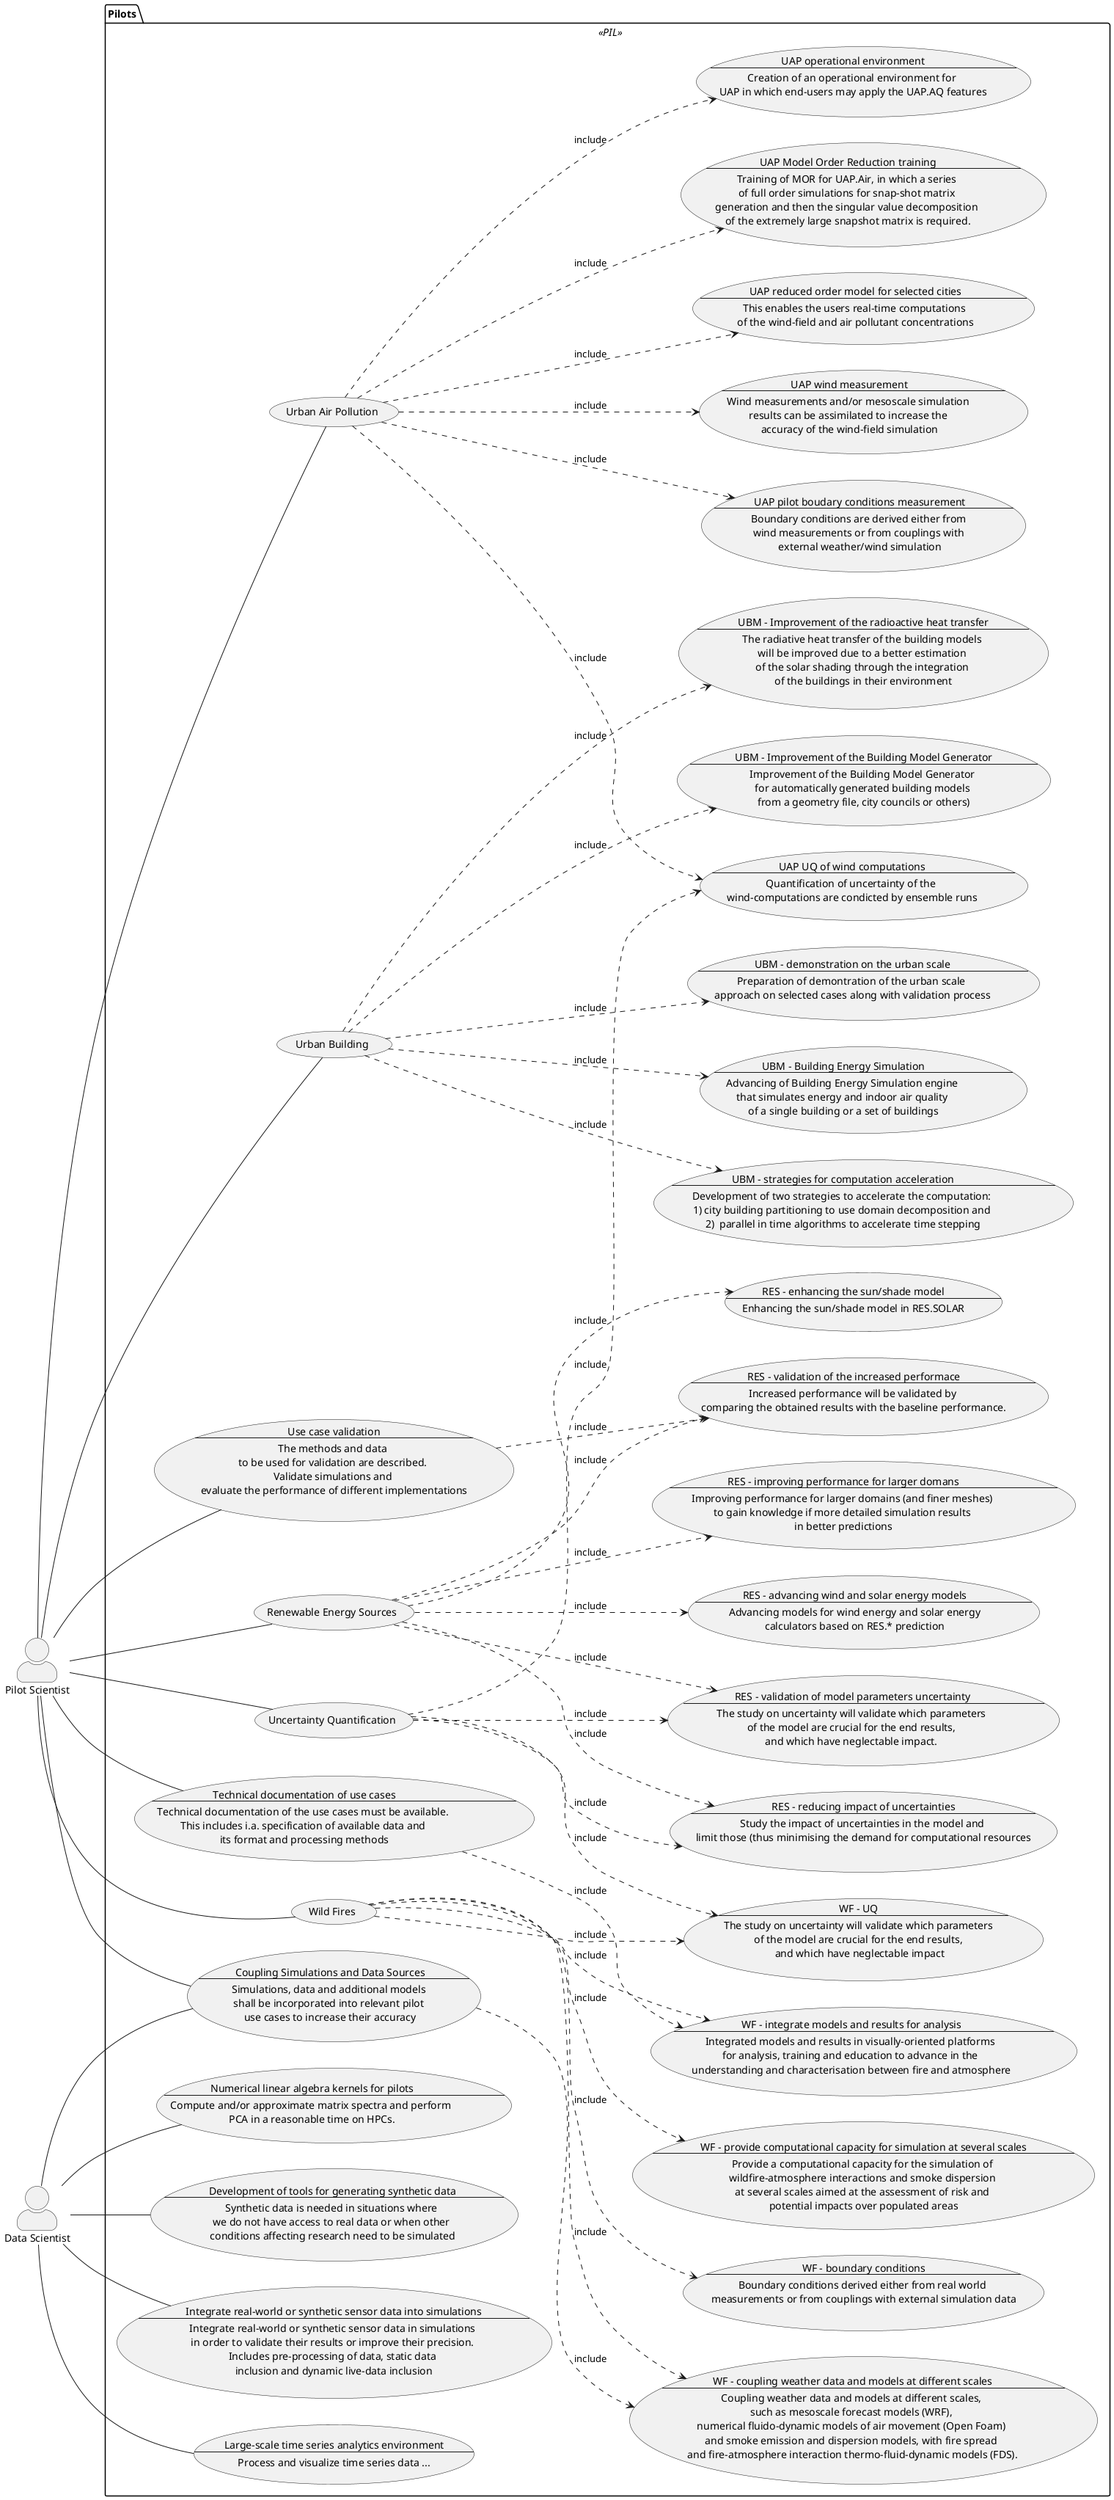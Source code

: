 @startuml hidalgo2_pilots
left to right direction
skinparam actorStyle awesome

'actors
actor "Pilot Scientist" as pilot_scientist
actor "Data Scientist" as data_scientist

'packages

package "Pilots" << PIL >> {
    left to right direction


    usecase SCOPIL001 as "
    Coupling Simulations and Data Sources
    --
    Simulations, data and additional models 
    shall be incorporated into relevant pilot 
    use cases to increase their accuracy
    "

    usecase SCOPIL002 as "
    Development of tools for generating synthetic data
    --
    Synthetic data is needed in situations where 
    we do not have access to real data or when other 
    conditions affecting research need to be simulated
    "

    usecase SCOPIL003 as "
    Integrate real-world or synthetic sensor data into simulations
    --
    Integrate real-world or synthetic sensor data in simulations 
    in order to validate their results or improve their precision. 
    Includes pre-processing of data, static data 
    inclusion and dynamic live-data inclusion
    "

    usecase SCOPIL004 as "
    Use case validation
    --
    The methods and data 
    to be used for validation are described. 
    Validate simulations and 
    evaluate the performance of different implementations
    "

    usecase SCOPIL005 as "
    Large-scale time series analytics environment
    --
    Process and visualize time series data ...
    "

    usecase SCOPIL006 as "
    Numerical linear algebra kernels for pilots
    --
    Compute and/or approximate matrix spectra and perform 
    PCA in a reasonable time on HPCs.
    "

    usecase SCOPIL007 as "
    UAP pilot boudary conditions measurement
    --
    Boundary conditions are derived either from 
    wind measurements or from couplings with 
    external weather/wind simulation
    "

    usecase SCOPIL008 as "
    UAP wind measurement
    --
    Wind measurements and/or mesoscale simulation 
    results can be assimilated to increase the 
    accuracy of the wind-field simulation
    "

    usecase SCOPIL009 as "
    UAP UQ of wind computations
    --
    Quantification of uncertainty of the 
    wind-computations are condicted by ensemble runs
    "

    usecase SCOPIL010 as "
    UAP operational environment
    --
    Creation of an operational environment for 
    UAP in which end-users may apply the UAP.AQ features
    "

    usecase SCOPIL011 as "
    UAP reduced order model for selected cities
    --
    This enables the users real-time computations 
    of the wind-field and air pollutant concentrations
    "

    usecase SCOPIL012 as "
    UAP Model Order Reduction training
    --
    Training of MOR for UAP.Air, in which a series 
    of full order simulations for snap-shot matrix 
    generation and then the singular value decomposition 
    of the extremely large snapshot matrix is required.
    "

    usecase SCOPIL013 as "
    UBM - Building Energy Simulation
    --
    Advancing of Building Energy Simulation engine 
    that simulates energy and indoor air quality 
    of a single building or a set of buildings
    "

    usecase SCOPIL014 as "
    UBM - Improvement of the Building Model Generator
    --
    Improvement of the Building Model Generator 
    for automatically generated building models 
    from a geometry file, city councils or others)
    "

    usecase SCOPIL015 as "
    UBM - Improvement of the radioactive heat transfer
    --
    The radiative heat transfer of the building models 
    will be improved due to a better estimation 
    of the solar shading through the integration 
    of the buildings in their environment
    "

    usecase SCOPIL016 as "
    UBM - strategies for computation acceleration
    --
    Development of two strategies to accelerate the computation: 
    1) city building partitioning to use domain decomposition and 
    2)  parallel in time algorithms to accelerate time stepping
    "

    usecase SCOPIL017 as "
    UBM - demonstration on the urban scale
    --
    Preparation of demontration of the urban scale 
    approach on selected cases along with validation process
    "

    usecase SCOPIL018 as "
    RES - advancing wind and solar energy models
    --
    Advancing models for wind energy and solar energy
    calculators based on RES.* prediction
    "

    usecase SCOPIL019 as "
    RES - reducing impact of uncertainties
    --
    Study the impact of uncertainties in the model and 
    limit those (thus minimising the demand for computational resources
    "

    usecase SCOPIL020 as "
    RES - improving performance for larger domans
    --
    Improving performance for larger domains (and finer meshes) 
    to gain knowledge if more detailed simulation results 
    in better predictions
    "

    usecase SCOPIL021 as "
    RES - enhancing the sun/shade model
    --
    Enhancing the sun/shade model in RES.SOLAR
    "

    usecase SCOPIL022 as "
    RES - validation of the increased performace
    --
    Increased performance will be validated by 
    comparing the obtained results with the baseline performance.
    "

    usecase SCOPIL023 as "
    RES - validation of model parameters uncertainty
    --
    The study on uncertainty will validate which parameters 
    of the model are crucial for the end results, 
    and which have neglectable impact. 
    "

    usecase SCOPIL024 as "
    WF - provide computational capacity for simulation at several scales
    --
    Provide a computational capacity for the simulation of 
    wildfire-atmosphere interactions and smoke dispersion 
    at several scales aimed at the assessment of risk and 
    potential impacts over populated areas
    "

    usecase SCOPIL025 as "
    WF - integrate models and results for analysis
    --
    Integrated models and results in visually-oriented platforms 
    for analysis, training and education to advance in the 
    understanding and characterisation between fire and atmosphere
    "

    usecase SCOPIL026 as "
    WF - coupling weather data and models at different scales
    --
    Coupling weather data and models at different scales, 
    such as mesoscale forecast models (WRF), 
    numerical fluido-dynamic models of air movement (Open Foam) 
    and smoke emission and dispersion models, with fire spread 
    and fire-atmosphere interaction thermo-fluid-dynamic models (FDS).
    "

    usecase SCOPIL027 as "
    WF – boundary conditions
    --
    Boundary conditions derived either from real world 
    measurements or from couplings with external simulation data
    "

    usecase SCOPIL028 as "
    WF – UQ 
    --
    The study on uncertainty will validate which parameters 
    of the model are crucial for the end results, 
    and which have neglectable impact
    "

    usecase SCOPIL029 as "
    Technical documentation of use cases
    --
    Technical documentation of the use cases must be available. 
    This includes i.a. specification of available data and 
    its format and processing methods
    "

    usecase SCOPIL030 as "Wild Fires"
    usecase SCOPIL032 as "Urban Air Pollution"
    usecase SCOPIL033 as "Urban Building"
    usecase SCOPIL034 as "Renewable Energy Sources"

    usecase SCOPIL031 as "
    Uncertainty Quantification
    "

    SCOPIL004 .d.> SCOPIL022 : include

    SCOPIL031 .d.> SCOPIL009 : include
    SCOPIL031 .d.> SCOPIL019 : include
    SCOPIL031 .d.> SCOPIL023 : include
    SCOPIL031 .d.> SCOPIL028 : include

    SCOPIL029 .d.> SCOPIL025 : include

    SCOPIL001 .d.> SCOPIL026 : include

    SCOPIL030 .d.> SCOPIL024 : include
    SCOPIL030 .d.> SCOPIL025 : include
    SCOPIL030 .d.> SCOPIL026 : include
    SCOPIL030 .d.> SCOPIL027 : include
    SCOPIL030 .d.> SCOPIL028 : include

    SCOPIL032 .d.> SCOPIL007 : include
    SCOPIL032 .d.> SCOPIL008 : include
    SCOPIL032 .d.> SCOPIL009 : include
    SCOPIL032 .d.> SCOPIL010 : include
    SCOPIL032 .d.> SCOPIL011 : include
    SCOPIL032 .d.> SCOPIL012 : include

    SCOPIL033 .d.> SCOPIL013 : include
    SCOPIL033 .d.> SCOPIL014 : include
    SCOPIL033 .d.> SCOPIL015 : include
    SCOPIL033 .d.> SCOPIL016 : include
    SCOPIL033 .d.> SCOPIL017 : include

    SCOPIL034 .d.> SCOPIL018 : include
    SCOPIL034 .d.> SCOPIL019 : include
    SCOPIL034 .d.> SCOPIL020 : include
    SCOPIL034 .d.> SCOPIL021 : include
    SCOPIL034 .d.> SCOPIL022 : include
    SCOPIL034 .d.> SCOPIL023 : include

}


pilot_scientist -- SCOPIL001
data_scientist -- SCOPIL001
data_scientist -- SCOPIL002
data_scientist -- SCOPIL003
pilot_scientist -- SCOPIL004
data_scientist -- SCOPIL005
data_scientist -- SCOPIL006

pilot_scientist -- SCOPIL030
pilot_scientist -- SCOPIL029
pilot_scientist -- SCOPIL031
pilot_scientist -- SCOPIL032
pilot_scientist -- SCOPIL033
pilot_scientist -- SCOPIL034

skinparam usecase<<check>> {
    BackgroundColor LightBlue
}

@enduml